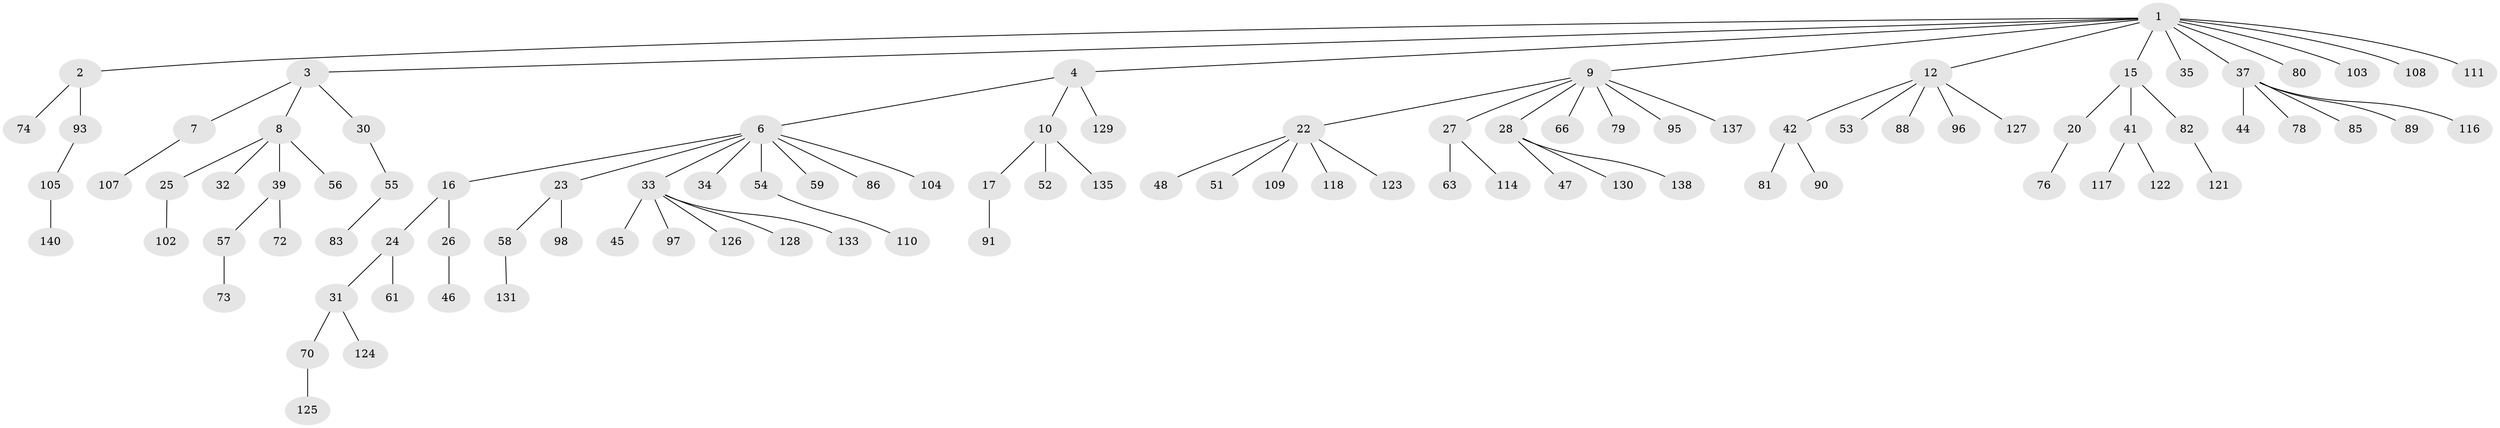 // original degree distribution, {11: 0.006993006993006993, 3: 0.1258741258741259, 5: 0.02097902097902098, 4: 0.055944055944055944, 8: 0.006993006993006993, 2: 0.25874125874125875, 6: 0.02097902097902098, 1: 0.5034965034965035}
// Generated by graph-tools (version 1.1) at 2025/42/03/06/25 10:42:03]
// undirected, 99 vertices, 98 edges
graph export_dot {
graph [start="1"]
  node [color=gray90,style=filled];
  1 [super="+5"];
  2 [super="+11"];
  3 [super="+143"];
  4 [super="+100"];
  6 [super="+19"];
  7 [super="+62"];
  8 [super="+13"];
  9 [super="+50"];
  10 [super="+14"];
  12 [super="+40"];
  15 [super="+18"];
  16;
  17 [super="+38"];
  20 [super="+21"];
  22 [super="+29"];
  23 [super="+43"];
  24 [super="+60"];
  25 [super="+65"];
  26 [super="+67"];
  27 [super="+141"];
  28 [super="+136"];
  30;
  31;
  32;
  33 [super="+94"];
  34 [super="+77"];
  35 [super="+36"];
  37 [super="+49"];
  39;
  41 [super="+99"];
  42;
  44;
  45;
  46 [super="+69"];
  47 [super="+139"];
  48;
  51;
  52;
  53;
  54;
  55;
  56 [super="+75"];
  57;
  58 [super="+84"];
  59 [super="+64"];
  61 [super="+68"];
  63;
  66;
  70 [super="+71"];
  72 [super="+87"];
  73 [super="+134"];
  74 [super="+106"];
  76;
  78;
  79;
  80;
  81;
  82 [super="+101"];
  83 [super="+132"];
  85;
  86 [super="+120"];
  88;
  89;
  90 [super="+92"];
  91;
  93;
  95 [super="+115"];
  96;
  97;
  98;
  102;
  103;
  104;
  105 [super="+112"];
  107;
  108 [super="+113"];
  109;
  110 [super="+119"];
  111;
  114;
  116;
  117;
  118;
  121;
  122;
  123;
  124;
  125;
  126;
  127;
  128;
  129;
  130;
  131;
  133;
  135;
  137;
  138;
  140 [super="+142"];
  1 -- 2;
  1 -- 3;
  1 -- 4;
  1 -- 12;
  1 -- 15;
  1 -- 35;
  1 -- 37;
  1 -- 80;
  1 -- 108;
  1 -- 111;
  1 -- 9;
  1 -- 103;
  2 -- 74;
  2 -- 93;
  3 -- 7;
  3 -- 8;
  3 -- 30;
  4 -- 6;
  4 -- 10;
  4 -- 129;
  6 -- 16;
  6 -- 23;
  6 -- 34;
  6 -- 54;
  6 -- 59;
  6 -- 86;
  6 -- 104;
  6 -- 33;
  7 -- 107;
  8 -- 25;
  8 -- 32;
  8 -- 56;
  8 -- 39;
  9 -- 22;
  9 -- 27;
  9 -- 28;
  9 -- 95;
  9 -- 137;
  9 -- 66;
  9 -- 79;
  10 -- 135;
  10 -- 17;
  10 -- 52;
  12 -- 42;
  12 -- 53;
  12 -- 96;
  12 -- 127;
  12 -- 88;
  15 -- 20;
  15 -- 41;
  15 -- 82;
  16 -- 24;
  16 -- 26;
  17 -- 91;
  20 -- 76;
  22 -- 48;
  22 -- 51;
  22 -- 118;
  22 -- 123;
  22 -- 109;
  23 -- 58;
  23 -- 98;
  24 -- 31;
  24 -- 61;
  25 -- 102;
  26 -- 46;
  27 -- 63;
  27 -- 114;
  28 -- 47;
  28 -- 130;
  28 -- 138;
  30 -- 55;
  31 -- 70;
  31 -- 124;
  33 -- 45;
  33 -- 133;
  33 -- 128;
  33 -- 126;
  33 -- 97;
  37 -- 44;
  37 -- 85;
  37 -- 89;
  37 -- 116;
  37 -- 78;
  39 -- 57;
  39 -- 72;
  41 -- 122;
  41 -- 117;
  42 -- 81;
  42 -- 90;
  54 -- 110;
  55 -- 83;
  57 -- 73;
  58 -- 131;
  70 -- 125;
  82 -- 121;
  93 -- 105;
  105 -- 140;
}

